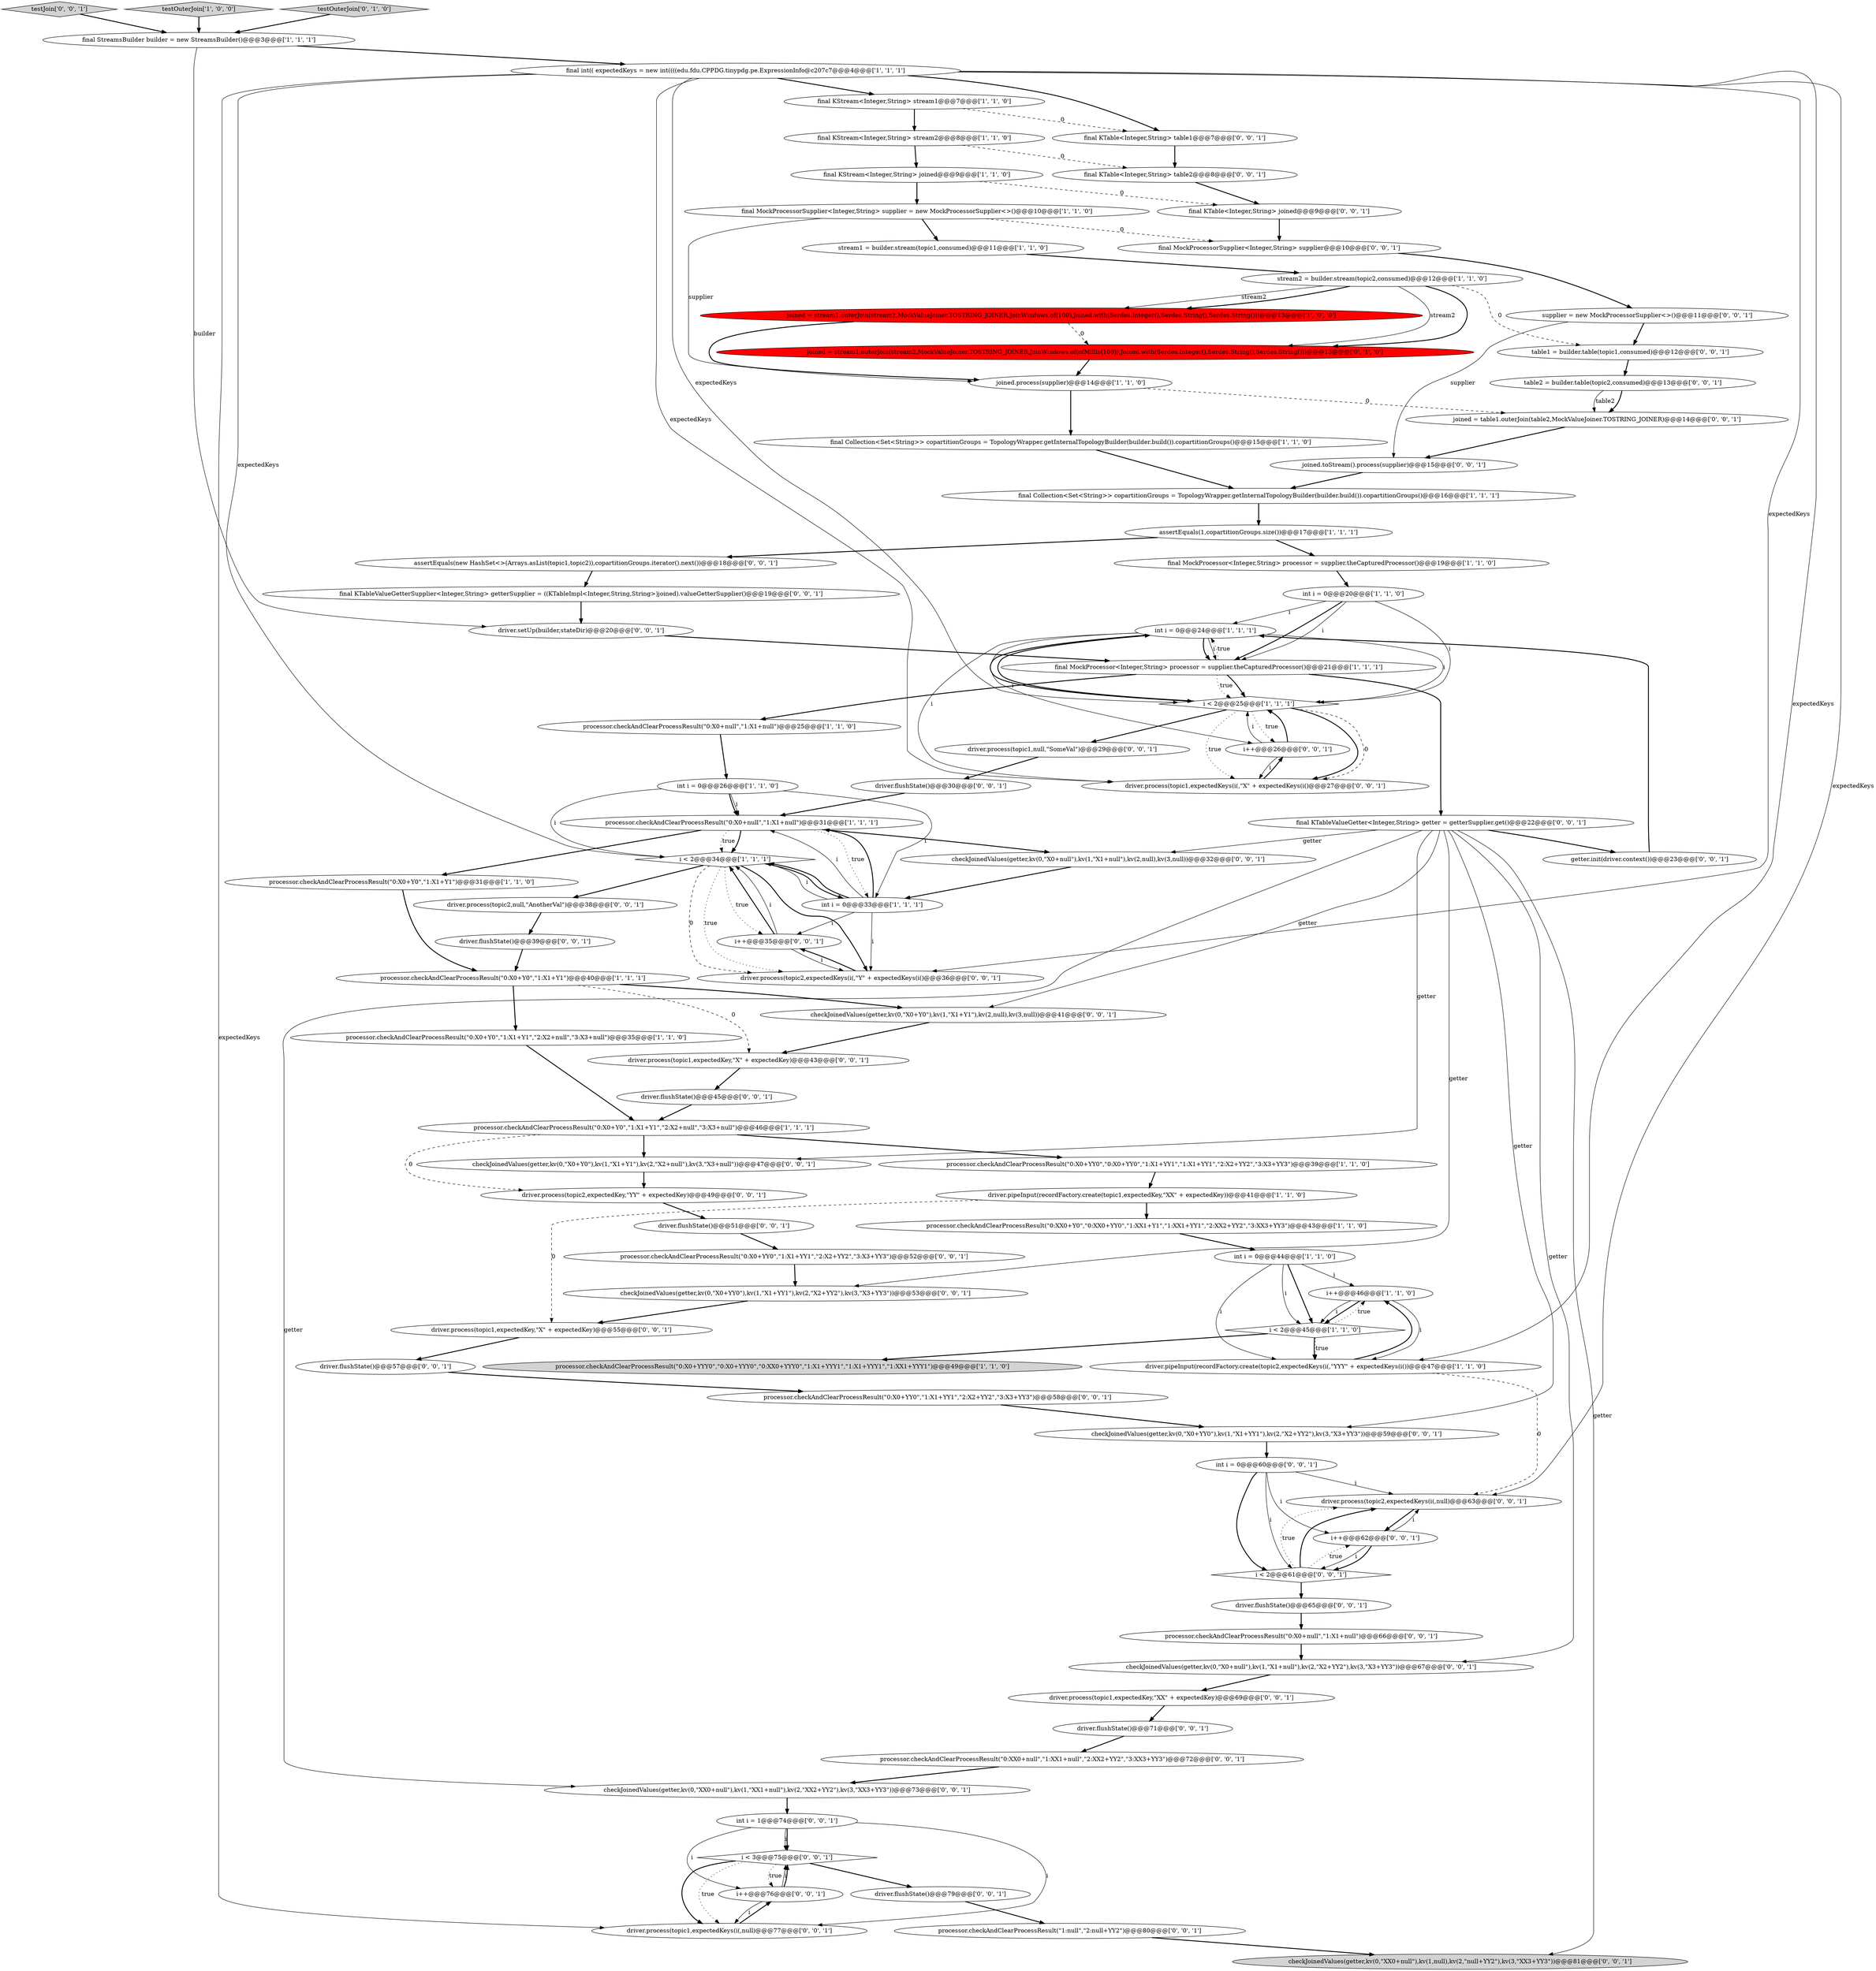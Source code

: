 digraph {
41 [style = filled, label = "final KTable<Integer,String> table2@@@8@@@['0', '0', '1']", fillcolor = white, shape = ellipse image = "AAA0AAABBB3BBB"];
72 [style = filled, label = "driver.flushState()@@@79@@@['0', '0', '1']", fillcolor = white, shape = ellipse image = "AAA0AAABBB3BBB"];
57 [style = filled, label = "processor.checkAndClearProcessResult(\"1:null\",\"2:null+YY2\")@@@80@@@['0', '0', '1']", fillcolor = white, shape = ellipse image = "AAA0AAABBB3BBB"];
62 [style = filled, label = "driver.flushState()@@@39@@@['0', '0', '1']", fillcolor = white, shape = ellipse image = "AAA0AAABBB3BBB"];
81 [style = filled, label = "i++@@@35@@@['0', '0', '1']", fillcolor = white, shape = ellipse image = "AAA0AAABBB3BBB"];
7 [style = filled, label = "int i = 0@@@24@@@['1', '1', '1']", fillcolor = white, shape = ellipse image = "AAA0AAABBB1BBB"];
29 [style = filled, label = "final KStream<Integer,String> stream2@@@8@@@['1', '1', '0']", fillcolor = white, shape = ellipse image = "AAA0AAABBB1BBB"];
15 [style = filled, label = "processor.checkAndClearProcessResult(\"0:X0+YYY0\",\"0:X0+YYY0\",\"0:XX0+YYY0\",\"1:X1+YYY1\",\"1:X1+YYY1\",\"1:XX1+YYY1\")@@@49@@@['1', '1', '0']", fillcolor = lightgray, shape = ellipse image = "AAA0AAABBB1BBB"];
75 [style = filled, label = "checkJoinedValues(getter,kv(0,\"XX0+null\"),kv(1,null),kv(2,\"null+YY2\"),kv(3,\"XX3+YY3\"))@@@81@@@['0', '0', '1']", fillcolor = lightgray, shape = ellipse image = "AAA0AAABBB3BBB"];
16 [style = filled, label = "processor.checkAndClearProcessResult(\"0:X0+Y0\",\"1:X1+Y1\",\"2:X2+null\",\"3:X3+null\")@@@46@@@['1', '1', '1']", fillcolor = white, shape = ellipse image = "AAA0AAABBB1BBB"];
4 [style = filled, label = "processor.checkAndClearProcessResult(\"0:X0+YY0\",\"0:X0+YY0\",\"1:X1+YY1\",\"1:X1+YY1\",\"2:X2+YY2\",\"3:X3+YY3\")@@@39@@@['1', '1', '0']", fillcolor = white, shape = ellipse image = "AAA0AAABBB1BBB"];
61 [style = filled, label = "joined = table1.outerJoin(table2,MockValueJoiner.TOSTRING_JOINER)@@@14@@@['0', '0', '1']", fillcolor = white, shape = ellipse image = "AAA0AAABBB3BBB"];
1 [style = filled, label = "i < 2@@@34@@@['1', '1', '1']", fillcolor = white, shape = diamond image = "AAA0AAABBB1BBB"];
32 [style = filled, label = "processor.checkAndClearProcessResult(\"0:X0+null\",\"1:X1+null\")@@@31@@@['1', '1', '1']", fillcolor = white, shape = ellipse image = "AAA0AAABBB1BBB"];
3 [style = filled, label = "int i = 0@@@26@@@['1', '1', '0']", fillcolor = white, shape = ellipse image = "AAA0AAABBB1BBB"];
53 [style = filled, label = "driver.flushState()@@@45@@@['0', '0', '1']", fillcolor = white, shape = ellipse image = "AAA0AAABBB3BBB"];
43 [style = filled, label = "i < 3@@@75@@@['0', '0', '1']", fillcolor = white, shape = diamond image = "AAA0AAABBB3BBB"];
44 [style = filled, label = "driver.flushState()@@@71@@@['0', '0', '1']", fillcolor = white, shape = ellipse image = "AAA0AAABBB3BBB"];
21 [style = filled, label = "i < 2@@@25@@@['1', '1', '1']", fillcolor = white, shape = diamond image = "AAA0AAABBB1BBB"];
47 [style = filled, label = "driver.process(topic2,expectedKeys(i(,null)@@@63@@@['0', '0', '1']", fillcolor = white, shape = ellipse image = "AAA0AAABBB3BBB"];
76 [style = filled, label = "driver.process(topic1,expectedKeys(i(,\"X\" + expectedKeys(i()@@@27@@@['0', '0', '1']", fillcolor = white, shape = ellipse image = "AAA0AAABBB3BBB"];
27 [style = filled, label = "final Collection<Set<String>> copartitionGroups = TopologyWrapper.getInternalTopologyBuilder(builder.build()).copartitionGroups()@@@15@@@['1', '1', '0']", fillcolor = white, shape = ellipse image = "AAA0AAABBB1BBB"];
24 [style = filled, label = "stream1 = builder.stream(topic1,consumed)@@@11@@@['1', '1', '0']", fillcolor = white, shape = ellipse image = "AAA0AAABBB1BBB"];
85 [style = filled, label = "int i = 1@@@74@@@['0', '0', '1']", fillcolor = white, shape = ellipse image = "AAA0AAABBB3BBB"];
54 [style = filled, label = "driver.process(topic2,null,\"AnotherVal\")@@@38@@@['0', '0', '1']", fillcolor = white, shape = ellipse image = "AAA0AAABBB3BBB"];
50 [style = filled, label = "joined.toStream().process(supplier)@@@15@@@['0', '0', '1']", fillcolor = white, shape = ellipse image = "AAA0AAABBB3BBB"];
87 [style = filled, label = "processor.checkAndClearProcessResult(\"0:X0+null\",\"1:X1+null\")@@@66@@@['0', '0', '1']", fillcolor = white, shape = ellipse image = "AAA0AAABBB3BBB"];
26 [style = filled, label = "processor.checkAndClearProcessResult(\"0:X0+null\",\"1:X1+null\")@@@25@@@['1', '1', '0']", fillcolor = white, shape = ellipse image = "AAA0AAABBB1BBB"];
34 [style = filled, label = "final MockProcessorSupplier<Integer,String> supplier = new MockProcessorSupplier<>()@@@10@@@['1', '1', '0']", fillcolor = white, shape = ellipse image = "AAA0AAABBB1BBB"];
11 [style = filled, label = "processor.checkAndClearProcessResult(\"0:X0+Y0\",\"1:X1+Y1\",\"2:X2+null\",\"3:X3+null\")@@@35@@@['1', '1', '0']", fillcolor = white, shape = ellipse image = "AAA0AAABBB1BBB"];
30 [style = filled, label = "final MockProcessor<Integer,String> processor = supplier.theCapturedProcessor()@@@21@@@['1', '1', '1']", fillcolor = white, shape = ellipse image = "AAA0AAABBB1BBB"];
22 [style = filled, label = "driver.pipeInput(recordFactory.create(topic1,expectedKey,\"XX\" + expectedKey))@@@41@@@['1', '1', '0']", fillcolor = white, shape = ellipse image = "AAA0AAABBB1BBB"];
17 [style = filled, label = "i++@@@46@@@['1', '1', '0']", fillcolor = white, shape = ellipse image = "AAA0AAABBB1BBB"];
23 [style = filled, label = "final KStream<Integer,String> joined@@@9@@@['1', '1', '0']", fillcolor = white, shape = ellipse image = "AAA0AAABBB1BBB"];
25 [style = filled, label = "final MockProcessor<Integer,String> processor = supplier.theCapturedProcessor()@@@19@@@['1', '1', '0']", fillcolor = white, shape = ellipse image = "AAA0AAABBB1BBB"];
88 [style = filled, label = "final KTableValueGetter<Integer,String> getter = getterSupplier.get()@@@22@@@['0', '0', '1']", fillcolor = white, shape = ellipse image = "AAA0AAABBB3BBB"];
84 [style = filled, label = "driver.process(topic1,expectedKey,\"X\" + expectedKey)@@@55@@@['0', '0', '1']", fillcolor = white, shape = ellipse image = "AAA0AAABBB3BBB"];
31 [style = filled, label = "joined = stream1.outerJoin(stream2,MockValueJoiner.TOSTRING_JOINER,JoinWindows.of(100),Joined.with(Serdes.Integer(),Serdes.String(),Serdes.String()))@@@13@@@['1', '0', '0']", fillcolor = red, shape = ellipse image = "AAA1AAABBB1BBB"];
46 [style = filled, label = "i++@@@62@@@['0', '0', '1']", fillcolor = white, shape = ellipse image = "AAA0AAABBB3BBB"];
90 [style = filled, label = "driver.process(topic1,expectedKey,\"X\" + expectedKey)@@@43@@@['0', '0', '1']", fillcolor = white, shape = ellipse image = "AAA0AAABBB3BBB"];
45 [style = filled, label = "checkJoinedValues(getter,kv(0,\"X0+null\"),kv(1,\"X1+null\"),kv(2,null),kv(3,null))@@@32@@@['0', '0', '1']", fillcolor = white, shape = ellipse image = "AAA0AAABBB3BBB"];
65 [style = filled, label = "driver.setUp(builder,stateDir)@@@20@@@['0', '0', '1']", fillcolor = white, shape = ellipse image = "AAA0AAABBB3BBB"];
40 [style = filled, label = "testJoin['0', '0', '1']", fillcolor = lightgray, shape = diamond image = "AAA0AAABBB3BBB"];
52 [style = filled, label = "assertEquals(new HashSet<>(Arrays.asList(topic1,topic2)),copartitionGroups.iterator().next())@@@18@@@['0', '0', '1']", fillcolor = white, shape = ellipse image = "AAA0AAABBB3BBB"];
37 [style = filled, label = "joined = stream1.outerJoin(stream2,MockValueJoiner.TOSTRING_JOINER,JoinWindows.of(ofMillis(100)),Joined.with(Serdes.Integer(),Serdes.String(),Serdes.String()))@@@13@@@['0', '1', '0']", fillcolor = red, shape = ellipse image = "AAA1AAABBB2BBB"];
89 [style = filled, label = "table1 = builder.table(topic1,consumed)@@@12@@@['0', '0', '1']", fillcolor = white, shape = ellipse image = "AAA0AAABBB3BBB"];
83 [style = filled, label = "i++@@@76@@@['0', '0', '1']", fillcolor = white, shape = ellipse image = "AAA0AAABBB3BBB"];
69 [style = filled, label = "checkJoinedValues(getter,kv(0,\"X0+Y0\"),kv(1,\"X1+Y1\"),kv(2,\"X2+null\"),kv(3,\"X3+null\"))@@@47@@@['0', '0', '1']", fillcolor = white, shape = ellipse image = "AAA0AAABBB3BBB"];
78 [style = filled, label = "driver.flushState()@@@57@@@['0', '0', '1']", fillcolor = white, shape = ellipse image = "AAA0AAABBB3BBB"];
68 [style = filled, label = "driver.flushState()@@@65@@@['0', '0', '1']", fillcolor = white, shape = ellipse image = "AAA0AAABBB3BBB"];
80 [style = filled, label = "driver.process(topic1,null,\"SomeVal\")@@@29@@@['0', '0', '1']", fillcolor = white, shape = ellipse image = "AAA0AAABBB3BBB"];
77 [style = filled, label = "checkJoinedValues(getter,kv(0,\"X0+YY0\"),kv(1,\"X1+YY1\"),kv(2,\"X2+YY2\"),kv(3,\"X3+YY3\"))@@@53@@@['0', '0', '1']", fillcolor = white, shape = ellipse image = "AAA0AAABBB3BBB"];
14 [style = filled, label = "driver.pipeInput(recordFactory.create(topic2,expectedKeys(i(,\"YYY\" + expectedKeys(i())@@@47@@@['1', '1', '0']", fillcolor = white, shape = ellipse image = "AAA0AAABBB1BBB"];
13 [style = filled, label = "i < 2@@@45@@@['1', '1', '0']", fillcolor = white, shape = diamond image = "AAA0AAABBB1BBB"];
28 [style = filled, label = "joined.process(supplier)@@@14@@@['1', '1', '0']", fillcolor = white, shape = ellipse image = "AAA0AAABBB1BBB"];
63 [style = filled, label = "driver.flushState()@@@51@@@['0', '0', '1']", fillcolor = white, shape = ellipse image = "AAA0AAABBB3BBB"];
91 [style = filled, label = "checkJoinedValues(getter,kv(0,\"X0+null\"),kv(1,\"X1+null\"),kv(2,\"X2+YY2\"),kv(3,\"X3+YY3\"))@@@67@@@['0', '0', '1']", fillcolor = white, shape = ellipse image = "AAA0AAABBB3BBB"];
0 [style = filled, label = "int i = 0@@@20@@@['1', '1', '0']", fillcolor = white, shape = ellipse image = "AAA0AAABBB1BBB"];
66 [style = filled, label = "getter.init(driver.context())@@@23@@@['0', '0', '1']", fillcolor = white, shape = ellipse image = "AAA0AAABBB3BBB"];
74 [style = filled, label = "i++@@@26@@@['0', '0', '1']", fillcolor = white, shape = ellipse image = "AAA0AAABBB3BBB"];
18 [style = filled, label = "stream2 = builder.stream(topic2,consumed)@@@12@@@['1', '1', '0']", fillcolor = white, shape = ellipse image = "AAA0AAABBB1BBB"];
35 [style = filled, label = "testOuterJoin['1', '0', '0']", fillcolor = lightgray, shape = diamond image = "AAA0AAABBB1BBB"];
5 [style = filled, label = "int i = 0@@@44@@@['1', '1', '0']", fillcolor = white, shape = ellipse image = "AAA0AAABBB1BBB"];
2 [style = filled, label = "processor.checkAndClearProcessResult(\"0:X0+Y0\",\"1:X1+Y1\")@@@40@@@['1', '1', '1']", fillcolor = white, shape = ellipse image = "AAA0AAABBB1BBB"];
12 [style = filled, label = "final int(( expectedKeys = new int((((edu.fdu.CPPDG.tinypdg.pe.ExpressionInfo@c207c7@@@4@@@['1', '1', '1']", fillcolor = white, shape = ellipse image = "AAA0AAABBB1BBB"];
58 [style = filled, label = "i < 2@@@61@@@['0', '0', '1']", fillcolor = white, shape = diamond image = "AAA0AAABBB3BBB"];
38 [style = filled, label = "final KTableValueGetterSupplier<Integer,String> getterSupplier = ((KTableImpl<Integer,String,String>)joined).valueGetterSupplier()@@@19@@@['0', '0', '1']", fillcolor = white, shape = ellipse image = "AAA0AAABBB3BBB"];
33 [style = filled, label = "processor.checkAndClearProcessResult(\"0:XX0+Y0\",\"0:XX0+YY0\",\"1:XX1+Y1\",\"1:XX1+YY1\",\"2:XX2+YY2\",\"3:XX3+YY3\")@@@43@@@['1', '1', '0']", fillcolor = white, shape = ellipse image = "AAA0AAABBB1BBB"];
86 [style = filled, label = "driver.process(topic1,expectedKey,\"XX\" + expectedKey)@@@69@@@['0', '0', '1']", fillcolor = white, shape = ellipse image = "AAA0AAABBB3BBB"];
36 [style = filled, label = "testOuterJoin['0', '1', '0']", fillcolor = lightgray, shape = diamond image = "AAA0AAABBB2BBB"];
19 [style = filled, label = "assertEquals(1,copartitionGroups.size())@@@17@@@['1', '1', '1']", fillcolor = white, shape = ellipse image = "AAA0AAABBB1BBB"];
64 [style = filled, label = "final KTable<Integer,String> table1@@@7@@@['0', '0', '1']", fillcolor = white, shape = ellipse image = "AAA0AAABBB3BBB"];
70 [style = filled, label = "driver.process(topic1,expectedKeys(i(,null)@@@77@@@['0', '0', '1']", fillcolor = white, shape = ellipse image = "AAA0AAABBB3BBB"];
49 [style = filled, label = "final MockProcessorSupplier<Integer,String> supplier@@@10@@@['0', '0', '1']", fillcolor = white, shape = ellipse image = "AAA0AAABBB3BBB"];
73 [style = filled, label = "driver.process(topic2,expectedKeys(i(,\"Y\" + expectedKeys(i()@@@36@@@['0', '0', '1']", fillcolor = white, shape = ellipse image = "AAA0AAABBB3BBB"];
39 [style = filled, label = "final KTable<Integer,String> joined@@@9@@@['0', '0', '1']", fillcolor = white, shape = ellipse image = "AAA0AAABBB3BBB"];
59 [style = filled, label = "checkJoinedValues(getter,kv(0,\"XX0+null\"),kv(1,\"XX1+null\"),kv(2,\"XX2+YY2\"),kv(3,\"XX3+YY3\"))@@@73@@@['0', '0', '1']", fillcolor = white, shape = ellipse image = "AAA0AAABBB3BBB"];
71 [style = filled, label = "checkJoinedValues(getter,kv(0,\"X0+Y0\"),kv(1,\"X1+Y1\"),kv(2,null),kv(3,null))@@@41@@@['0', '0', '1']", fillcolor = white, shape = ellipse image = "AAA0AAABBB3BBB"];
6 [style = filled, label = "int i = 0@@@33@@@['1', '1', '1']", fillcolor = white, shape = ellipse image = "AAA0AAABBB1BBB"];
56 [style = filled, label = "processor.checkAndClearProcessResult(\"0:X0+YY0\",\"1:X1+YY1\",\"2:X2+YY2\",\"3:X3+YY3\")@@@52@@@['0', '0', '1']", fillcolor = white, shape = ellipse image = "AAA0AAABBB3BBB"];
67 [style = filled, label = "supplier = new MockProcessorSupplier<>()@@@11@@@['0', '0', '1']", fillcolor = white, shape = ellipse image = "AAA0AAABBB3BBB"];
60 [style = filled, label = "driver.flushState()@@@30@@@['0', '0', '1']", fillcolor = white, shape = ellipse image = "AAA0AAABBB3BBB"];
79 [style = filled, label = "checkJoinedValues(getter,kv(0,\"X0+YY0\"),kv(1,\"X1+YY1\"),kv(2,\"X2+YY2\"),kv(3,\"X3+YY3\"))@@@59@@@['0', '0', '1']", fillcolor = white, shape = ellipse image = "AAA0AAABBB3BBB"];
9 [style = filled, label = "final KStream<Integer,String> stream1@@@7@@@['1', '1', '0']", fillcolor = white, shape = ellipse image = "AAA0AAABBB1BBB"];
20 [style = filled, label = "processor.checkAndClearProcessResult(\"0:X0+Y0\",\"1:X1+Y1\")@@@31@@@['1', '1', '0']", fillcolor = white, shape = ellipse image = "AAA0AAABBB1BBB"];
51 [style = filled, label = "processor.checkAndClearProcessResult(\"0:XX0+null\",\"1:XX1+null\",\"2:XX2+YY2\",\"3:XX3+YY3\")@@@72@@@['0', '0', '1']", fillcolor = white, shape = ellipse image = "AAA0AAABBB3BBB"];
48 [style = filled, label = "table2 = builder.table(topic2,consumed)@@@13@@@['0', '0', '1']", fillcolor = white, shape = ellipse image = "AAA0AAABBB3BBB"];
55 [style = filled, label = "processor.checkAndClearProcessResult(\"0:X0+YY0\",\"1:X1+YY1\",\"2:X2+YY2\",\"3:X3+YY3\")@@@58@@@['0', '0', '1']", fillcolor = white, shape = ellipse image = "AAA0AAABBB3BBB"];
8 [style = filled, label = "final StreamsBuilder builder = new StreamsBuilder()@@@3@@@['1', '1', '1']", fillcolor = white, shape = ellipse image = "AAA0AAABBB1BBB"];
10 [style = filled, label = "final Collection<Set<String>> copartitionGroups = TopologyWrapper.getInternalTopologyBuilder(builder.build()).copartitionGroups()@@@16@@@['1', '1', '1']", fillcolor = white, shape = ellipse image = "AAA0AAABBB1BBB"];
42 [style = filled, label = "driver.process(topic2,expectedKey,\"YY\" + expectedKey)@@@49@@@['0', '0', '1']", fillcolor = white, shape = ellipse image = "AAA0AAABBB3BBB"];
82 [style = filled, label = "int i = 0@@@60@@@['0', '0', '1']", fillcolor = white, shape = ellipse image = "AAA0AAABBB3BBB"];
0->30 [style = bold, label=""];
7->76 [style = solid, label="i"];
18->31 [style = solid, label="stream2"];
21->80 [style = bold, label=""];
37->28 [style = bold, label=""];
88->77 [style = solid, label="getter"];
7->30 [style = bold, label=""];
72->57 [style = bold, label=""];
10->19 [style = bold, label=""];
34->28 [style = solid, label="supplier"];
60->32 [style = bold, label=""];
14->17 [style = bold, label=""];
63->56 [style = bold, label=""];
48->61 [style = bold, label=""];
12->9 [style = bold, label=""];
74->21 [style = bold, label=""];
91->86 [style = bold, label=""];
9->64 [style = dashed, label="0"];
7->74 [style = solid, label="i"];
16->69 [style = bold, label=""];
78->55 [style = bold, label=""];
67->50 [style = solid, label="supplier"];
69->42 [style = bold, label=""];
44->51 [style = bold, label=""];
40->8 [style = bold, label=""];
34->24 [style = bold, label=""];
45->6 [style = bold, label=""];
1->73 [style = dashed, label="0"];
82->58 [style = bold, label=""];
8->65 [style = solid, label="builder"];
23->39 [style = dashed, label="0"];
80->60 [style = bold, label=""];
21->76 [style = bold, label=""];
39->49 [style = bold, label=""];
50->10 [style = bold, label=""];
59->85 [style = bold, label=""];
21->74 [style = dotted, label="true"];
35->8 [style = bold, label=""];
88->75 [style = solid, label="getter"];
49->67 [style = bold, label=""];
83->43 [style = solid, label="i"];
12->76 [style = solid, label="expectedKeys"];
6->73 [style = solid, label="i"];
1->73 [style = dotted, label="true"];
43->83 [style = dotted, label="true"];
0->21 [style = solid, label="i"];
9->29 [style = bold, label=""];
82->58 [style = solid, label="i"];
62->2 [style = bold, label=""];
32->20 [style = bold, label=""];
13->14 [style = bold, label=""];
81->1 [style = bold, label=""];
43->70 [style = bold, label=""];
6->32 [style = bold, label=""];
70->83 [style = bold, label=""];
11->16 [style = bold, label=""];
18->31 [style = bold, label=""];
6->1 [style = solid, label="i"];
13->17 [style = dotted, label="true"];
22->33 [style = bold, label=""];
12->73 [style = solid, label="expectedKeys"];
90->53 [style = bold, label=""];
66->7 [style = bold, label=""];
83->43 [style = bold, label=""];
48->61 [style = solid, label="table2"];
30->7 [style = dotted, label="true"];
88->59 [style = solid, label="getter"];
14->47 [style = dashed, label="0"];
30->26 [style = bold, label=""];
22->84 [style = dashed, label="0"];
58->47 [style = dotted, label="true"];
54->62 [style = bold, label=""];
5->14 [style = solid, label="i"];
84->78 [style = bold, label=""];
7->21 [style = solid, label="i"];
29->23 [style = bold, label=""];
67->89 [style = bold, label=""];
81->73 [style = solid, label="i"];
12->70 [style = solid, label="expectedKeys"];
24->18 [style = bold, label=""];
85->43 [style = bold, label=""];
19->25 [style = bold, label=""];
85->83 [style = solid, label="i"];
2->90 [style = dashed, label="0"];
21->76 [style = dashed, label="0"];
87->91 [style = bold, label=""];
88->66 [style = bold, label=""];
81->1 [style = solid, label="i"];
38->65 [style = bold, label=""];
88->91 [style = solid, label="getter"];
82->47 [style = solid, label="i"];
21->7 [style = bold, label=""];
13->15 [style = bold, label=""];
31->28 [style = bold, label=""];
73->81 [style = bold, label=""];
74->21 [style = solid, label="i"];
64->41 [style = bold, label=""];
6->81 [style = solid, label="i"];
4->22 [style = bold, label=""];
34->49 [style = dashed, label="0"];
25->0 [style = bold, label=""];
18->37 [style = bold, label=""];
2->71 [style = bold, label=""];
12->21 [style = solid, label="expectedKeys"];
89->48 [style = bold, label=""];
18->89 [style = dashed, label="0"];
65->30 [style = bold, label=""];
71->90 [style = bold, label=""];
74->76 [style = solid, label="i"];
46->58 [style = solid, label="i"];
32->6 [style = dotted, label="true"];
1->81 [style = dotted, label="true"];
26->3 [style = bold, label=""];
68->87 [style = bold, label=""];
43->70 [style = dotted, label="true"];
16->42 [style = dashed, label="0"];
1->73 [style = bold, label=""];
29->41 [style = dashed, label="0"];
17->14 [style = solid, label="i"];
5->13 [style = solid, label="i"];
33->5 [style = bold, label=""];
79->82 [style = bold, label=""];
43->72 [style = bold, label=""];
56->77 [style = bold, label=""];
31->37 [style = dashed, label="0"];
3->32 [style = solid, label="i"];
7->30 [style = solid, label="i"];
5->17 [style = solid, label="i"];
3->6 [style = solid, label="i"];
76->74 [style = bold, label=""];
21->76 [style = dotted, label="true"];
42->63 [style = bold, label=""];
6->1 [style = bold, label=""];
58->46 [style = dotted, label="true"];
30->21 [style = bold, label=""];
12->1 [style = solid, label="expectedKeys"];
1->6 [style = bold, label=""];
17->13 [style = solid, label="i"];
86->44 [style = bold, label=""];
0->30 [style = solid, label="i"];
5->13 [style = bold, label=""];
27->10 [style = bold, label=""];
32->1 [style = bold, label=""];
1->54 [style = bold, label=""];
36->8 [style = bold, label=""];
17->13 [style = bold, label=""];
12->14 [style = solid, label="expectedKeys"];
6->32 [style = solid, label="i"];
16->4 [style = bold, label=""];
82->46 [style = solid, label="i"];
88->69 [style = solid, label="getter"];
13->14 [style = dotted, label="true"];
32->1 [style = dotted, label="true"];
2->11 [style = bold, label=""];
8->12 [style = bold, label=""];
28->61 [style = dashed, label="0"];
32->45 [style = bold, label=""];
58->68 [style = bold, label=""];
85->70 [style = solid, label="i"];
85->43 [style = solid, label="i"];
52->38 [style = bold, label=""];
47->46 [style = bold, label=""];
3->1 [style = solid, label="i"];
46->58 [style = bold, label=""];
57->75 [style = bold, label=""];
30->21 [style = dotted, label="true"];
30->88 [style = bold, label=""];
51->59 [style = bold, label=""];
20->2 [style = bold, label=""];
58->47 [style = bold, label=""];
18->37 [style = solid, label="stream2"];
83->70 [style = solid, label="i"];
12->64 [style = bold, label=""];
61->50 [style = bold, label=""];
23->34 [style = bold, label=""];
7->21 [style = bold, label=""];
53->16 [style = bold, label=""];
88->79 [style = solid, label="getter"];
88->45 [style = solid, label="getter"];
28->27 [style = bold, label=""];
12->47 [style = solid, label="expectedKeys"];
41->39 [style = bold, label=""];
77->84 [style = bold, label=""];
3->32 [style = bold, label=""];
46->47 [style = solid, label="i"];
55->79 [style = bold, label=""];
88->71 [style = solid, label="getter"];
0->7 [style = solid, label="i"];
19->52 [style = bold, label=""];
}
